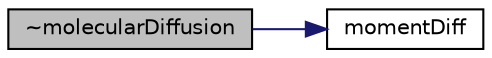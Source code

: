 digraph "~molecularDiffusion"
{
  bgcolor="transparent";
  edge [fontname="Helvetica",fontsize="10",labelfontname="Helvetica",labelfontsize="10"];
  node [fontname="Helvetica",fontsize="10",shape=record];
  rankdir="LR";
  Node1 [label="~molecularDiffusion",height=0.2,width=0.4,color="black", fillcolor="grey75", style="filled", fontcolor="black"];
  Node1 -> Node2 [color="midnightblue",fontsize="10",style="solid",fontname="Helvetica"];
  Node2 [label="momentDiff",height=0.2,width=0.4,color="black",URL="$a00093.html#a2607d470834fac9d39bfc0d92f89d41a",tooltip="Moments of the daughter distribution. "];
}
